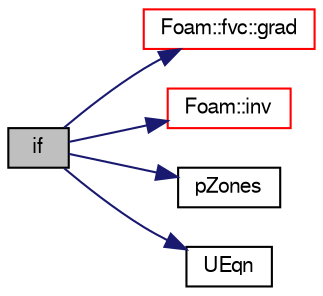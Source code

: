 digraph "if"
{
  bgcolor="transparent";
  edge [fontname="FreeSans",fontsize="10",labelfontname="FreeSans",labelfontsize="10"];
  node [fontname="FreeSans",fontsize="10",shape=record];
  rankdir="LR";
  Node1 [label="if",height=0.2,width=0.4,color="black", fillcolor="grey75", style="filled" fontcolor="black"];
  Node1 -> Node2 [color="midnightblue",fontsize="10",style="solid",fontname="FreeSans"];
  Node2 [label="Foam::fvc::grad",height=0.2,width=0.4,color="red",URL="$a10271.html#a7c00ec90ecc15ed3005255e42c52827a"];
  Node1 -> Node3 [color="midnightblue",fontsize="10",style="solid",fontname="FreeSans"];
  Node3 [label="Foam::inv",height=0.2,width=0.4,color="red",URL="$a10237.html#ac51979edadae5b8ade119dd30b88e381"];
  Node1 -> Node4 [color="midnightblue",fontsize="10",style="solid",fontname="FreeSans"];
  Node4 [label="pZones",height=0.2,width=0.4,color="black",URL="$a03070.html#a45c83b5e26a229d92cccd25bdeeb9b7a"];
  Node1 -> Node5 [color="midnightblue",fontsize="10",style="solid",fontname="FreeSans"];
  Node5 [label="UEqn",height=0.2,width=0.4,color="black",URL="$a02913.html#a6590905c2e5ed4324cb2114fa5d45c36"];
}
